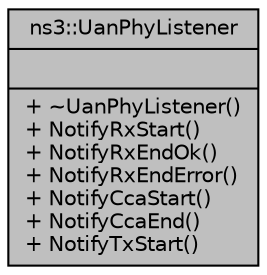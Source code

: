digraph "ns3::UanPhyListener"
{
  edge [fontname="Helvetica",fontsize="10",labelfontname="Helvetica",labelfontsize="10"];
  node [fontname="Helvetica",fontsize="10",shape=record];
  Node1 [label="{ns3::UanPhyListener\n||+ ~UanPhyListener()\l+ NotifyRxStart()\l+ NotifyRxEndOk()\l+ NotifyRxEndError()\l+ NotifyCcaStart()\l+ NotifyCcaEnd()\l+ NotifyTxStart()\l}",height=0.2,width=0.4,color="black", fillcolor="grey75", style="filled", fontcolor="black"];
}
